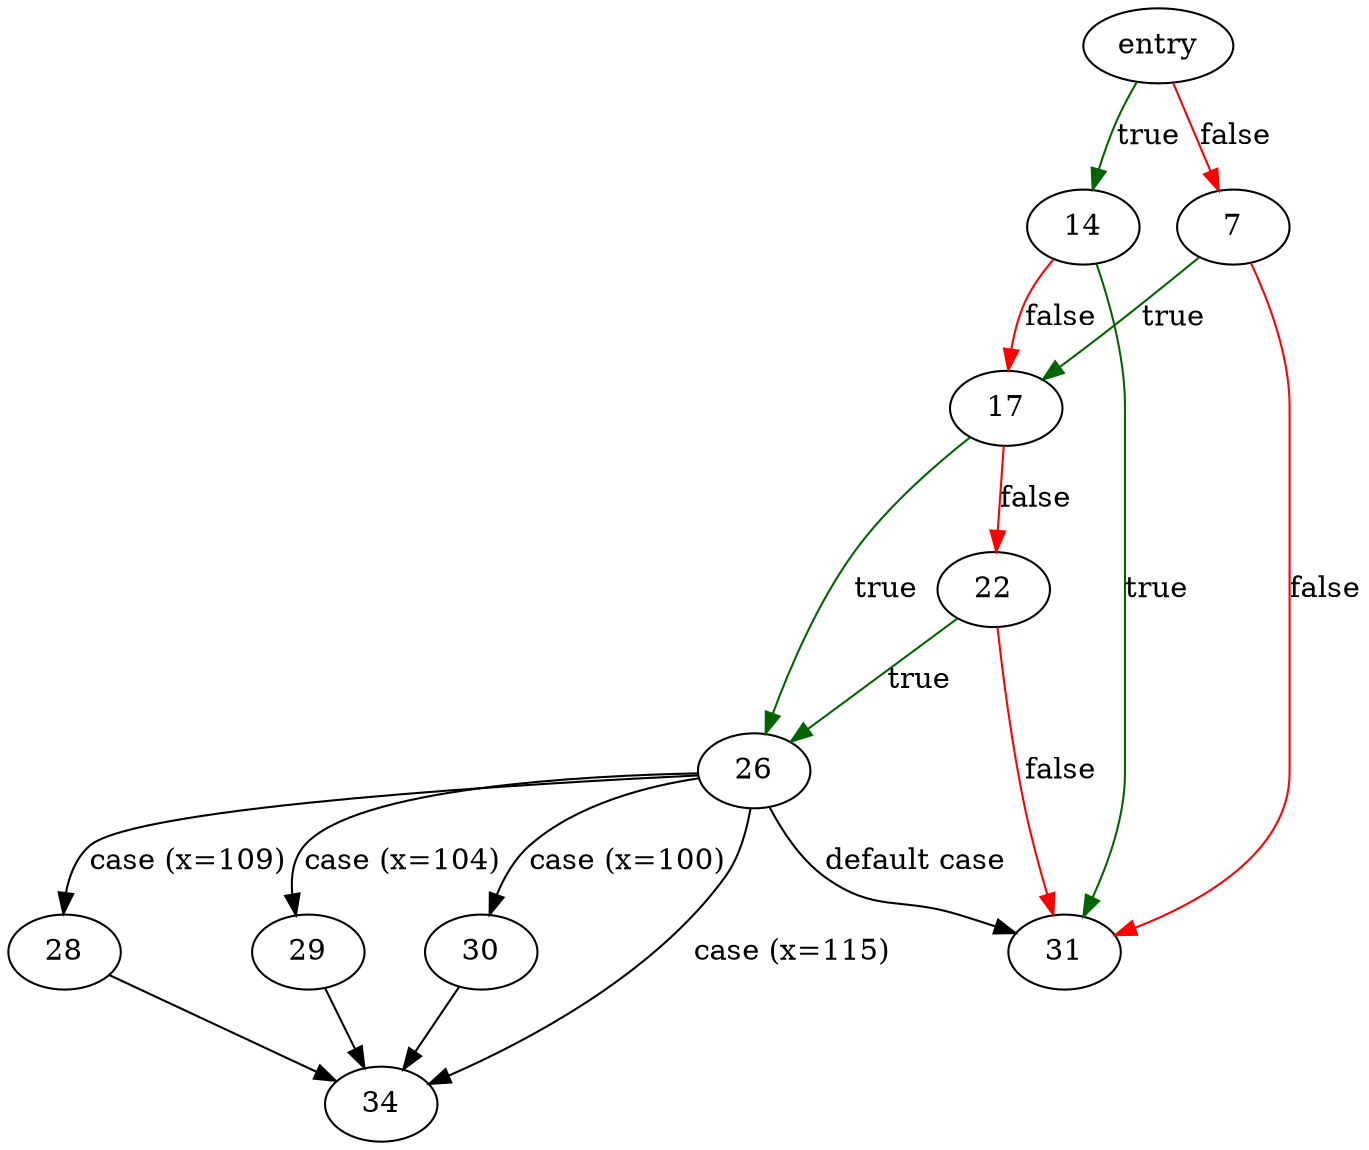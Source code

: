 digraph "parse_duration" {
	// Node definitions.
	1 [label=entry];
	7;
	14;
	17;
	22;
	26;
	28;
	29;
	30;
	31;
	34;

	// Edge definitions.
	1 -> 7 [
		color=red
		label=false
	];
	1 -> 14 [
		color=darkgreen
		label=true
	];
	7 -> 17 [
		color=darkgreen
		label=true
	];
	7 -> 31 [
		color=red
		label=false
	];
	14 -> 17 [
		color=red
		label=false
	];
	14 -> 31 [
		color=darkgreen
		label=true
	];
	17 -> 22 [
		color=red
		label=false
	];
	17 -> 26 [
		color=darkgreen
		label=true
	];
	22 -> 26 [
		color=darkgreen
		label=true
	];
	22 -> 31 [
		color=red
		label=false
	];
	26 -> 28 [label="case (x=109)"];
	26 -> 29 [label="case (x=104)"];
	26 -> 30 [label="case (x=100)"];
	26 -> 31 [label="default case"];
	26 -> 34 [label="case (x=115)"];
	28 -> 34;
	29 -> 34;
	30 -> 34;
}